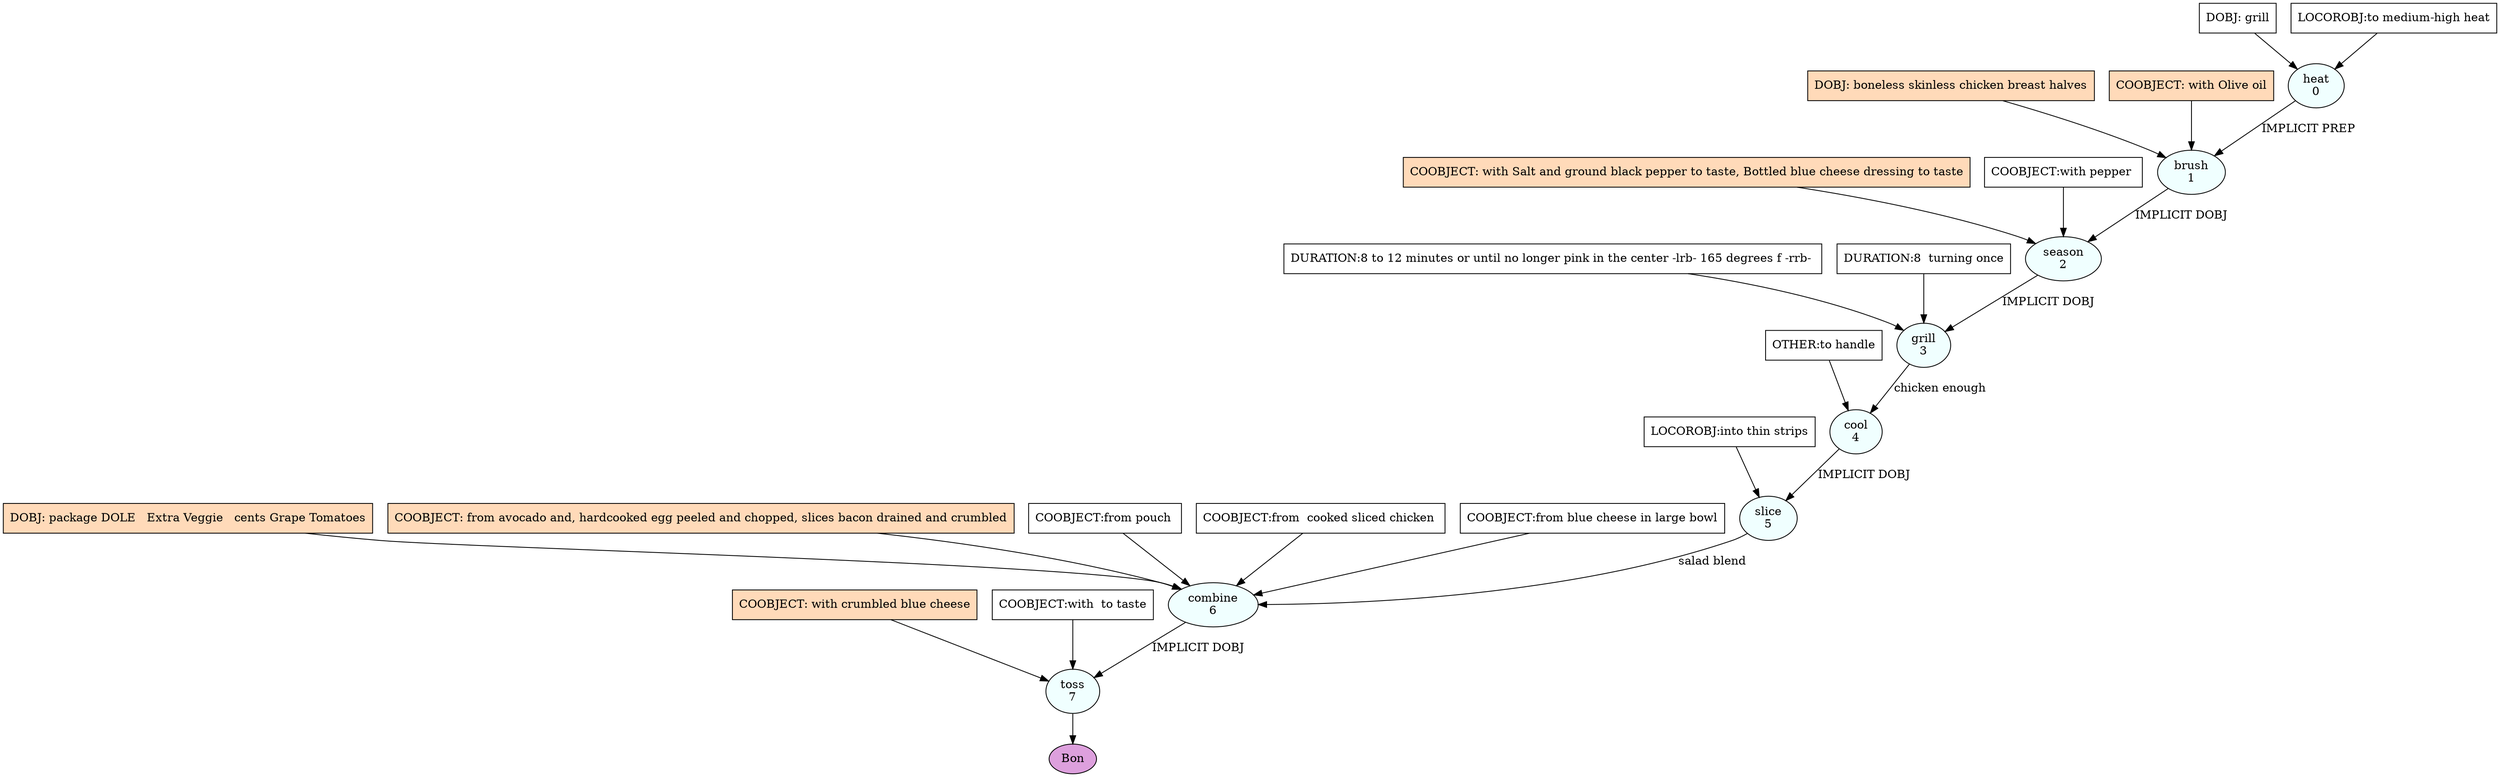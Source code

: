 digraph recipe {
E0[label="heat
0", shape=oval, style=filled, fillcolor=azure]
E1[label="brush
1", shape=oval, style=filled, fillcolor=azure]
E2[label="season
2", shape=oval, style=filled, fillcolor=azure]
E3[label="grill
3", shape=oval, style=filled, fillcolor=azure]
E4[label="cool
4", shape=oval, style=filled, fillcolor=azure]
E5[label="slice
5", shape=oval, style=filled, fillcolor=azure]
E6[label="combine
6", shape=oval, style=filled, fillcolor=azure]
E7[label="toss
7", shape=oval, style=filled, fillcolor=azure]
D0[label="DOBJ: grill", shape=box, style=filled, fillcolor=white]
D0 -> E0
P0_0[label="LOCOROBJ:to medium-high heat", shape=box, style=filled, fillcolor=white]
P0_0 -> E0
D1_ing[label="DOBJ: boneless skinless chicken breast halves", shape=box, style=filled, fillcolor=peachpuff]
D1_ing -> E1
E0 -> E1 [label="IMPLICIT PREP"]
P1_1_ing[label="COOBJECT: with Olive oil", shape=box, style=filled, fillcolor=peachpuff]
P1_1_ing -> E1
E1 -> E2 [label="IMPLICIT DOBJ"]
P2_0_ing[label="COOBJECT: with Salt and ground black pepper to taste, Bottled blue cheese dressing to taste", shape=box, style=filled, fillcolor=peachpuff]
P2_0_ing -> E2
P2_0_0[label="COOBJECT:with pepper ", shape=box, style=filled, fillcolor=white]
P2_0_0 -> E2
E2 -> E3 [label="IMPLICIT DOBJ"]
P3_0_0[label="DURATION:8 to 12 minutes or until no longer pink in the center -lrb- 165 degrees f -rrb- ", shape=box, style=filled, fillcolor=white]
P3_0_0 -> E3
P3_0_1[label="DURATION:8  turning once", shape=box, style=filled, fillcolor=white]
P3_0_1 -> E3
E3 -> E4 [label="chicken enough"]
P4_0_0[label="OTHER:to handle", shape=box, style=filled, fillcolor=white]
P4_0_0 -> E4
E4 -> E5 [label="IMPLICIT DOBJ"]
P5_0_0[label="LOCOROBJ:into thin strips", shape=box, style=filled, fillcolor=white]
P5_0_0 -> E5
D6_ing[label="DOBJ: package DOLE   Extra Veggie   cents Grape Tomatoes", shape=box, style=filled, fillcolor=peachpuff]
D6_ing -> E6
E5 -> E6 [label="salad blend "]
P6_0_ing[label="COOBJECT: from avocado and, hardcooked egg peeled and chopped, slices bacon drained and crumbled", shape=box, style=filled, fillcolor=peachpuff]
P6_0_ing -> E6
P6_0_0[label="COOBJECT:from pouch ", shape=box, style=filled, fillcolor=white]
P6_0_0 -> E6
P6_0_1[label="COOBJECT:from  cooked sliced chicken ", shape=box, style=filled, fillcolor=white]
P6_0_1 -> E6
P6_0_2[label="COOBJECT:from blue cheese in large bowl", shape=box, style=filled, fillcolor=white]
P6_0_2 -> E6
E6 -> E7 [label="IMPLICIT DOBJ"]
P7_0_ing[label="COOBJECT: with crumbled blue cheese", shape=box, style=filled, fillcolor=peachpuff]
P7_0_ing -> E7
P7_0_0[label="COOBJECT:with  to taste", shape=box, style=filled, fillcolor=white]
P7_0_0 -> E7
EOR[label="Bon", shape=oval, style=filled, fillcolor=plum]
E7 -> EOR
}
